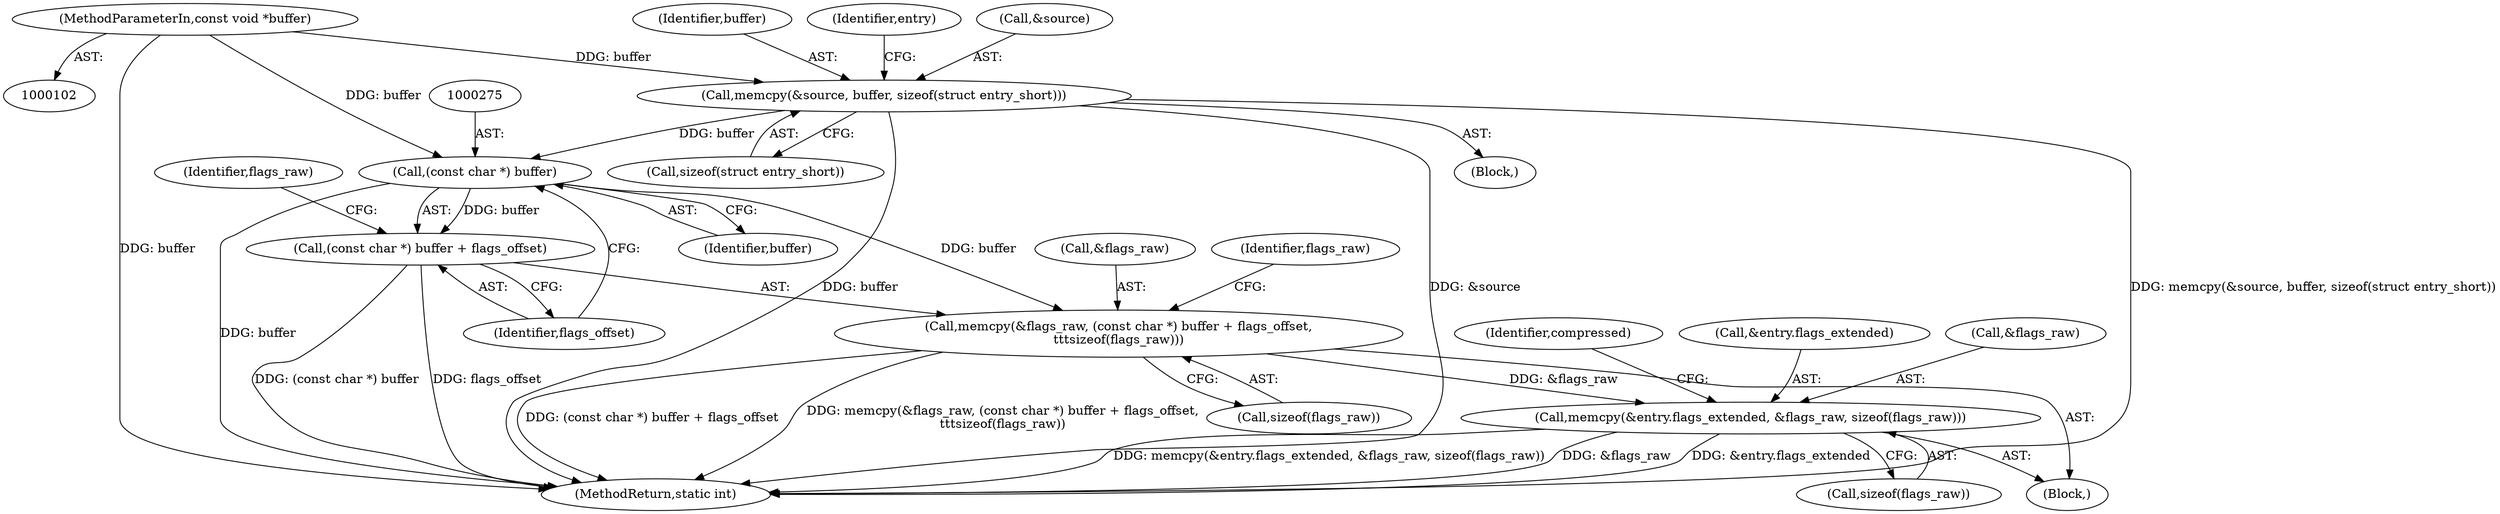 digraph "0_libgit2_3207ddb0103543da8ad2139ec6539f590f9900c1@pointer" {
"1000274" [label="(Call,(const char *) buffer)"];
"1000138" [label="(Call,memcpy(&source, buffer, sizeof(struct entry_short)))"];
"1000106" [label="(MethodParameterIn,const void *buffer)"];
"1000270" [label="(Call,memcpy(&flags_raw, (const char *) buffer + flags_offset,\n\t\t\tsizeof(flags_raw)))"];
"1000284" [label="(Call,memcpy(&entry.flags_extended, &flags_raw, sizeof(flags_raw)))"];
"1000273" [label="(Call,(const char *) buffer + flags_offset)"];
"1000147" [label="(Identifier,entry)"];
"1000267" [label="(Block,)"];
"1000109" [label="(Block,)"];
"1000284" [label="(Call,memcpy(&entry.flags_extended, &flags_raw, sizeof(flags_raw)))"];
"1000142" [label="(Call,sizeof(struct entry_short))"];
"1000270" [label="(Call,memcpy(&flags_raw, (const char *) buffer + flags_offset,\n\t\t\tsizeof(flags_raw)))"];
"1000296" [label="(Identifier,compressed)"];
"1000278" [label="(Call,sizeof(flags_raw))"];
"1000291" [label="(Call,sizeof(flags_raw))"];
"1000463" [label="(MethodReturn,static int)"];
"1000138" [label="(Call,memcpy(&source, buffer, sizeof(struct entry_short)))"];
"1000277" [label="(Identifier,flags_offset)"];
"1000285" [label="(Call,&entry.flags_extended)"];
"1000279" [label="(Identifier,flags_raw)"];
"1000106" [label="(MethodParameterIn,const void *buffer)"];
"1000274" [label="(Call,(const char *) buffer)"];
"1000139" [label="(Call,&source)"];
"1000273" [label="(Call,(const char *) buffer + flags_offset)"];
"1000271" [label="(Call,&flags_raw)"];
"1000289" [label="(Call,&flags_raw)"];
"1000276" [label="(Identifier,buffer)"];
"1000141" [label="(Identifier,buffer)"];
"1000281" [label="(Identifier,flags_raw)"];
"1000274" -> "1000273"  [label="AST: "];
"1000274" -> "1000276"  [label="CFG: "];
"1000275" -> "1000274"  [label="AST: "];
"1000276" -> "1000274"  [label="AST: "];
"1000277" -> "1000274"  [label="CFG: "];
"1000274" -> "1000463"  [label="DDG: buffer"];
"1000274" -> "1000270"  [label="DDG: buffer"];
"1000274" -> "1000273"  [label="DDG: buffer"];
"1000138" -> "1000274"  [label="DDG: buffer"];
"1000106" -> "1000274"  [label="DDG: buffer"];
"1000138" -> "1000109"  [label="AST: "];
"1000138" -> "1000142"  [label="CFG: "];
"1000139" -> "1000138"  [label="AST: "];
"1000141" -> "1000138"  [label="AST: "];
"1000142" -> "1000138"  [label="AST: "];
"1000147" -> "1000138"  [label="CFG: "];
"1000138" -> "1000463"  [label="DDG: buffer"];
"1000138" -> "1000463"  [label="DDG: &source"];
"1000138" -> "1000463"  [label="DDG: memcpy(&source, buffer, sizeof(struct entry_short))"];
"1000106" -> "1000138"  [label="DDG: buffer"];
"1000106" -> "1000102"  [label="AST: "];
"1000106" -> "1000463"  [label="DDG: buffer"];
"1000270" -> "1000267"  [label="AST: "];
"1000270" -> "1000278"  [label="CFG: "];
"1000271" -> "1000270"  [label="AST: "];
"1000273" -> "1000270"  [label="AST: "];
"1000278" -> "1000270"  [label="AST: "];
"1000281" -> "1000270"  [label="CFG: "];
"1000270" -> "1000463"  [label="DDG: (const char *) buffer + flags_offset"];
"1000270" -> "1000463"  [label="DDG: memcpy(&flags_raw, (const char *) buffer + flags_offset,\n\t\t\tsizeof(flags_raw))"];
"1000270" -> "1000284"  [label="DDG: &flags_raw"];
"1000284" -> "1000267"  [label="AST: "];
"1000284" -> "1000291"  [label="CFG: "];
"1000285" -> "1000284"  [label="AST: "];
"1000289" -> "1000284"  [label="AST: "];
"1000291" -> "1000284"  [label="AST: "];
"1000296" -> "1000284"  [label="CFG: "];
"1000284" -> "1000463"  [label="DDG: &entry.flags_extended"];
"1000284" -> "1000463"  [label="DDG: memcpy(&entry.flags_extended, &flags_raw, sizeof(flags_raw))"];
"1000284" -> "1000463"  [label="DDG: &flags_raw"];
"1000273" -> "1000277"  [label="CFG: "];
"1000277" -> "1000273"  [label="AST: "];
"1000279" -> "1000273"  [label="CFG: "];
"1000273" -> "1000463"  [label="DDG: (const char *) buffer"];
"1000273" -> "1000463"  [label="DDG: flags_offset"];
}
